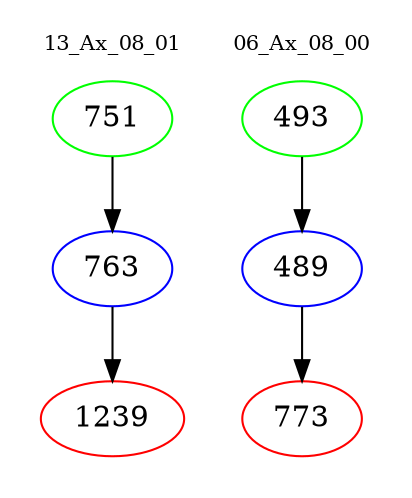 digraph{
subgraph cluster_0 {
color = white
label = "13_Ax_08_01";
fontsize=10;
T0_751 [label="751", color="green"]
T0_751 -> T0_763 [color="black"]
T0_763 [label="763", color="blue"]
T0_763 -> T0_1239 [color="black"]
T0_1239 [label="1239", color="red"]
}
subgraph cluster_1 {
color = white
label = "06_Ax_08_00";
fontsize=10;
T1_493 [label="493", color="green"]
T1_493 -> T1_489 [color="black"]
T1_489 [label="489", color="blue"]
T1_489 -> T1_773 [color="black"]
T1_773 [label="773", color="red"]
}
}

